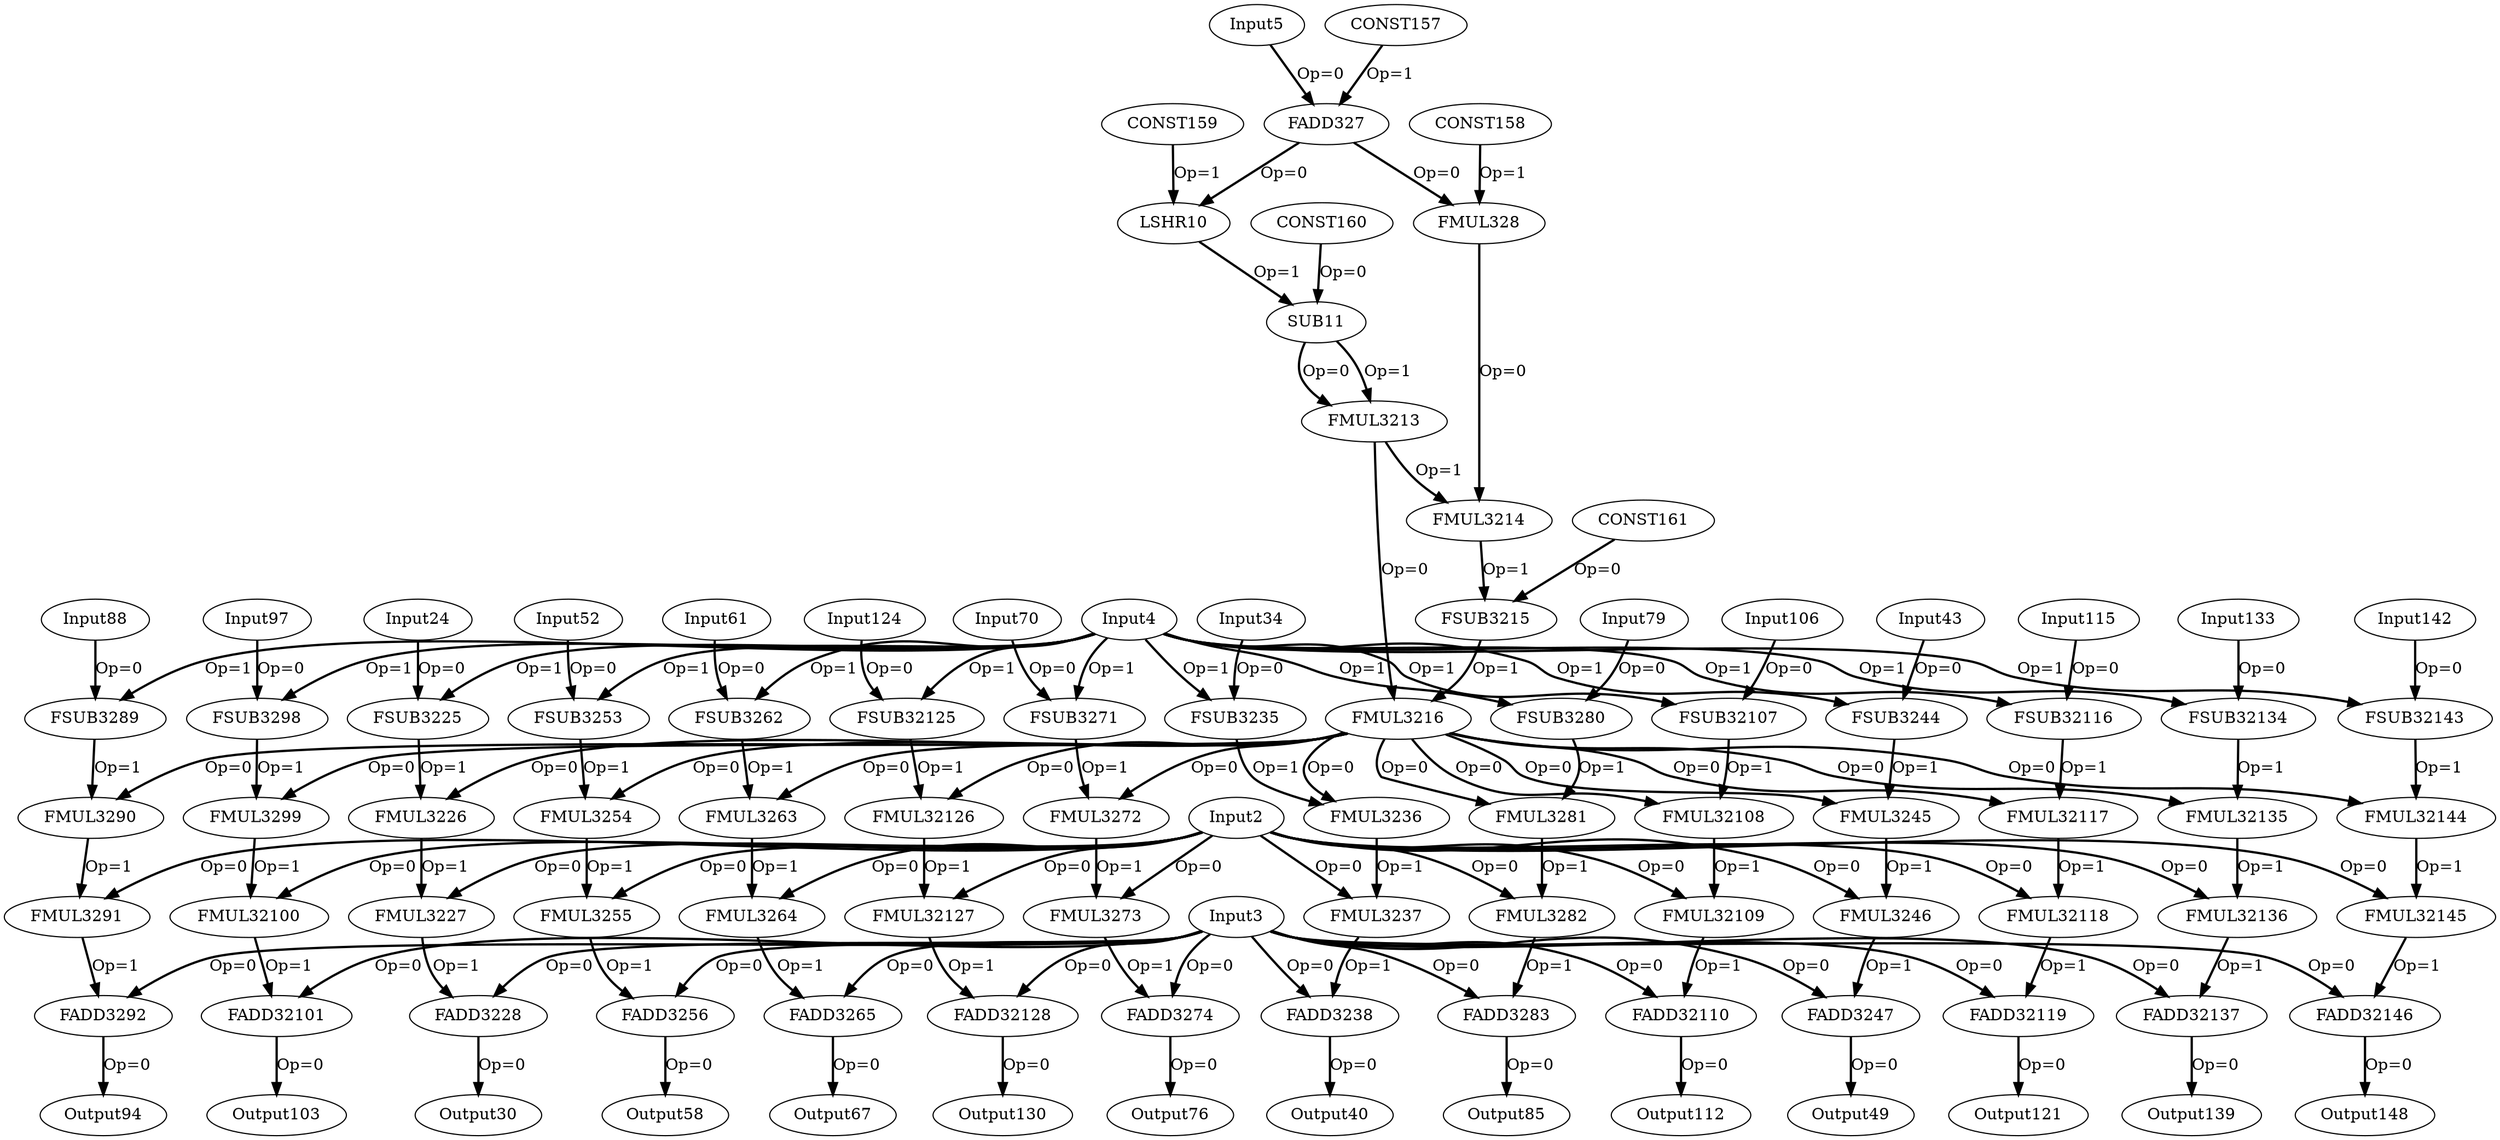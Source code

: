 Digraph G {
Input2[opcode=Input, ref_name="arg", size="0", offset="0, 0", pattern="0, 8"];
Input3[opcode=Input, ref_name="arg1", size="0", offset="0, 0", pattern="0, 8"];
Input4[opcode=Input, ref_name="arg2", size="0", offset="0, 0", pattern="0, 8"];
Input5[opcode=Input, ref_name="arg3", size="0", offset="0, 0", pattern="0, 8"];
FADD327[opcode=FADD32];
FMUL328[opcode=FMUL32];
LSHR10[opcode=LSHR];
SUB11[opcode=SUB];
FMUL3213[opcode=FMUL32];
FMUL3214[opcode=FMUL32];
FSUB3215[opcode=FSUB32];
FMUL3216[opcode=FMUL32];
Input24[opcode=Input, ref_name="arg4", size="7116", offset="0, 0", pattern="56, 8, 56, 16"];
FSUB3225[opcode=FSUB32];
FMUL3226[opcode=FMUL32];
FMUL3227[opcode=FMUL32];
FADD3228[opcode=FADD32];
Output30[opcode=Output, ref_name="arg5", size="7116", offset="0, 0", pattern="56, 8, 56, 16"];
Input34[opcode=Input, ref_name="arg4", size="7116", offset="0, 4", pattern="56, 8, 56, 16"];
FSUB3235[opcode=FSUB32];
FMUL3236[opcode=FMUL32];
FMUL3237[opcode=FMUL32];
FADD3238[opcode=FADD32];
Output40[opcode=Output, ref_name="arg5", size="7120", offset="0, 4", pattern="56, 8, 56, 16"];
Input43[opcode=Input, ref_name="arg4", size="7116", offset="0, 8", pattern="56, 8, 56, 16"];
FSUB3244[opcode=FSUB32];
FMUL3245[opcode=FMUL32];
FMUL3246[opcode=FMUL32];
FADD3247[opcode=FADD32];
Output49[opcode=Output, ref_name="arg5", size="7116", offset="8, 0", pattern="56, 8, 56, 16"];
Input52[opcode=Input, ref_name="arg4", size="7116", offset="0, 12", pattern="56, 8, 56, 16"];
FSUB3253[opcode=FSUB32];
FMUL3254[opcode=FMUL32];
FMUL3255[opcode=FMUL32];
FADD3256[opcode=FADD32];
Output58[opcode=Output, ref_name="arg5", size="7120", offset="8, 4", pattern="56, 8, 56, 16"];
Input61[opcode=Input, ref_name="arg4", size="7116", offset="0, 16", pattern="56, 8, 56, 16"];
FSUB3262[opcode=FSUB32];
FMUL3263[opcode=FMUL32];
FMUL3264[opcode=FMUL32];
FADD3265[opcode=FADD32];
Output67[opcode=Output, ref_name="arg5", size="7116", offset="16, 0", pattern="56, 8, 56, 16"];
Input70[opcode=Input, ref_name="arg4", size="7116", offset="0, 20", pattern="56, 8, 56, 16"];
FSUB3271[opcode=FSUB32];
FMUL3272[opcode=FMUL32];
FMUL3273[opcode=FMUL32];
FADD3274[opcode=FADD32];
Output76[opcode=Output, ref_name="arg5", size="7120", offset="16, 4", pattern="56, 8, 56, 16"];
Input79[opcode=Input, ref_name="arg4", size="7116", offset="0, 24", pattern="56, 8, 56, 16"];
FSUB3280[opcode=FSUB32];
FMUL3281[opcode=FMUL32];
FMUL3282[opcode=FMUL32];
FADD3283[opcode=FADD32];
Output85[opcode=Output, ref_name="arg5", size="7116", offset="24, 0", pattern="56, 8, 56, 16"];
Input88[opcode=Input, ref_name="arg4", size="7116", offset="0, 28", pattern="56, 8, 56, 16"];
FSUB3289[opcode=FSUB32];
FMUL3290[opcode=FMUL32];
FMUL3291[opcode=FMUL32];
FADD3292[opcode=FADD32];
Output94[opcode=Output, ref_name="arg5", size="7120", offset="24, 4", pattern="56, 8, 56, 16"];
Input97[opcode=Input, ref_name="arg4", size="7116", offset="0, 32", pattern="56, 8, 56, 16"];
FSUB3298[opcode=FSUB32];
FMUL3299[opcode=FMUL32];
FMUL32100[opcode=FMUL32];
FADD32101[opcode=FADD32];
Output103[opcode=Output, ref_name="arg5", size="7116", offset="32, 0", pattern="56, 8, 56, 16"];
Input106[opcode=Input, ref_name="arg4", size="7116", offset="0, 36", pattern="56, 8, 56, 16"];
FSUB32107[opcode=FSUB32];
FMUL32108[opcode=FMUL32];
FMUL32109[opcode=FMUL32];
FADD32110[opcode=FADD32];
Output112[opcode=Output, ref_name="arg5", size="7120", offset="32, 4", pattern="56, 8, 56, 16"];
Input115[opcode=Input, ref_name="arg4", size="7116", offset="0, 40", pattern="56, 8, 56, 16"];
FSUB32116[opcode=FSUB32];
FMUL32117[opcode=FMUL32];
FMUL32118[opcode=FMUL32];
FADD32119[opcode=FADD32];
Output121[opcode=Output, ref_name="arg5", size="7116", offset="40, 0", pattern="56, 8, 56, 16"];
Input124[opcode=Input, ref_name="arg4", size="7116", offset="0, 44", pattern="56, 8, 56, 16"];
FSUB32125[opcode=FSUB32];
FMUL32126[opcode=FMUL32];
FMUL32127[opcode=FMUL32];
FADD32128[opcode=FADD32];
Output130[opcode=Output, ref_name="arg5", size="7120", offset="40, 4", pattern="56, 8, 56, 16"];
Input133[opcode=Input, ref_name="arg4", size="7116", offset="0, 48", pattern="56, 8, 56, 16"];
FSUB32134[opcode=FSUB32];
FMUL32135[opcode=FMUL32];
FMUL32136[opcode=FMUL32];
FADD32137[opcode=FADD32];
Output139[opcode=Output, ref_name="arg5", size="7116", offset="48, 0", pattern="56, 8, 56, 16"];
Input142[opcode=Input, ref_name="arg4", size="7116", offset="0, 52", pattern="56, 8, 56, 16"];
FSUB32143[opcode=FSUB32];
FMUL32144[opcode=FMUL32];
FMUL32145[opcode=FMUL32];
FADD32146[opcode=FADD32];
Output148[opcode=Output, ref_name="arg5", size="7120", offset="48, 4", pattern="56, 8, 56, 16"];
CONST157[opcode=CONST, value=925353388];
CONST158[opcode=CONST, value=1056964608];
CONST159[opcode=CONST, value=1];
CONST160[opcode=CONST, value=1597463007];
CONST161[opcode=CONST, value=1069547520];
Input2 -> FMUL32145[operand = 0 ,color = black, style = bold, label = "Op=0"];
Input2 -> FMUL32136[operand = 0 ,color = black, style = bold, label = "Op=0"];
Input2 -> FMUL32127[operand = 0 ,color = black, style = bold, label = "Op=0"];
Input2 -> FMUL32118[operand = 0 ,color = black, style = bold, label = "Op=0"];
Input2 -> FMUL32109[operand = 0 ,color = black, style = bold, label = "Op=0"];
Input2 -> FMUL32100[operand = 0 ,color = black, style = bold, label = "Op=0"];
Input2 -> FMUL3291[operand = 0 ,color = black, style = bold, label = "Op=0"];
Input2 -> FMUL3282[operand = 0 ,color = black, style = bold, label = "Op=0"];
Input2 -> FMUL3273[operand = 0 ,color = black, style = bold, label = "Op=0"];
Input2 -> FMUL3264[operand = 0 ,color = black, style = bold, label = "Op=0"];
Input2 -> FMUL3255[operand = 0 ,color = black, style = bold, label = "Op=0"];
Input2 -> FMUL3246[operand = 0 ,color = black, style = bold, label = "Op=0"];
Input2 -> FMUL3237[operand = 0 ,color = black, style = bold, label = "Op=0"];
Input2 -> FMUL3227[operand = 0 ,color = black, style = bold, label = "Op=0"];
Input3 -> FADD32146[operand = 0 ,color = black, style = bold, label = "Op=0"];
Input3 -> FADD32137[operand = 0 ,color = black, style = bold, label = "Op=0"];
Input3 -> FADD32128[operand = 0 ,color = black, style = bold, label = "Op=0"];
Input3 -> FADD32119[operand = 0 ,color = black, style = bold, label = "Op=0"];
Input3 -> FADD32110[operand = 0 ,color = black, style = bold, label = "Op=0"];
Input3 -> FADD32101[operand = 0 ,color = black, style = bold, label = "Op=0"];
Input3 -> FADD3292[operand = 0 ,color = black, style = bold, label = "Op=0"];
Input3 -> FADD3283[operand = 0 ,color = black, style = bold, label = "Op=0"];
Input3 -> FADD3274[operand = 0 ,color = black, style = bold, label = "Op=0"];
Input3 -> FADD3265[operand = 0 ,color = black, style = bold, label = "Op=0"];
Input3 -> FADD3256[operand = 0 ,color = black, style = bold, label = "Op=0"];
Input3 -> FADD3247[operand = 0 ,color = black, style = bold, label = "Op=0"];
Input3 -> FADD3238[operand = 0 ,color = black, style = bold, label = "Op=0"];
Input3 -> FADD3228[operand = 0 ,color = black, style = bold, label = "Op=0"];
Input4 -> FSUB32143[operand = 1 ,color = black, style = bold, label = "Op=1"];
Input4 -> FSUB32134[operand = 1 ,color = black, style = bold, label = "Op=1"];
Input4 -> FSUB32125[operand = 1 ,color = black, style = bold, label = "Op=1"];
Input4 -> FSUB32116[operand = 1 ,color = black, style = bold, label = "Op=1"];
Input4 -> FSUB32107[operand = 1 ,color = black, style = bold, label = "Op=1"];
Input4 -> FSUB3298[operand = 1 ,color = black, style = bold, label = "Op=1"];
Input4 -> FSUB3289[operand = 1 ,color = black, style = bold, label = "Op=1"];
Input4 -> FSUB3280[operand = 1 ,color = black, style = bold, label = "Op=1"];
Input4 -> FSUB3271[operand = 1 ,color = black, style = bold, label = "Op=1"];
Input4 -> FSUB3262[operand = 1 ,color = black, style = bold, label = "Op=1"];
Input4 -> FSUB3253[operand = 1 ,color = black, style = bold, label = "Op=1"];
Input4 -> FSUB3244[operand = 1 ,color = black, style = bold, label = "Op=1"];
Input4 -> FSUB3235[operand = 1 ,color = black, style = bold, label = "Op=1"];
Input4 -> FSUB3225[operand = 1 ,color = black, style = bold, label = "Op=1"];
Input5 -> FADD327[operand = 0 ,color = black, style = bold, label = "Op=0"];
CONST157 -> FADD327[operand = 1 ,color = black, style = bold, label = "Op=1"];
FADD327 -> FMUL328[operand = 0 ,color = black, style = bold, label = "Op=0"];
CONST158 -> FMUL328[operand = 1 ,color = black, style = bold, label = "Op=1"];
FMUL328 -> FMUL3214[operand = 0 ,color = black, style = bold, label = "Op=0"];
CONST159 -> LSHR10[operand = 1 ,color = black, style = bold, label = "Op=1"];
LSHR10 -> SUB11[operand = 1 ,color = black, style = bold, label = "Op=1"];
CONST160 -> SUB11[operand = 0 ,color = black, style = bold, label = "Op=0"];
FMUL3213 -> FMUL3216[operand = 0 ,color = black, style = bold, label = "Op=0"];
FMUL3213 -> FMUL3214[operand = 1 ,color = black, style = bold, label = "Op=1"];
FMUL3214 -> FSUB3215[operand = 1 ,color = black, style = bold, label = "Op=1"];
CONST161 -> FSUB3215[operand = 0 ,color = black, style = bold, label = "Op=0"];
FSUB3215 -> FMUL3216[operand = 1 ,color = black, style = bold, label = "Op=1"];
FMUL3216 -> FMUL32144[operand = 0 ,color = black, style = bold, label = "Op=0"];
FMUL3216 -> FMUL32135[operand = 0 ,color = black, style = bold, label = "Op=0"];
FMUL3216 -> FMUL32126[operand = 0 ,color = black, style = bold, label = "Op=0"];
FMUL3216 -> FMUL32117[operand = 0 ,color = black, style = bold, label = "Op=0"];
FMUL3216 -> FMUL32108[operand = 0 ,color = black, style = bold, label = "Op=0"];
FMUL3216 -> FMUL3299[operand = 0 ,color = black, style = bold, label = "Op=0"];
FMUL3216 -> FMUL3290[operand = 0 ,color = black, style = bold, label = "Op=0"];
FMUL3216 -> FMUL3281[operand = 0 ,color = black, style = bold, label = "Op=0"];
FMUL3216 -> FMUL3272[operand = 0 ,color = black, style = bold, label = "Op=0"];
FMUL3216 -> FMUL3263[operand = 0 ,color = black, style = bold, label = "Op=0"];
FMUL3216 -> FMUL3254[operand = 0 ,color = black, style = bold, label = "Op=0"];
FMUL3216 -> FMUL3245[operand = 0 ,color = black, style = bold, label = "Op=0"];
FMUL3216 -> FMUL3236[operand = 0 ,color = black, style = bold, label = "Op=0"];
FMUL3216 -> FMUL3226[operand = 0 ,color = black, style = bold, label = "Op=0"];
Input24 -> FSUB3225[operand = 0 ,color = black, style = bold, label = "Op=0"];
FSUB3225 -> FMUL3226[operand = 1 ,color = black, style = bold, label = "Op=1"];
FMUL3226 -> FMUL3227[operand = 1 ,color = black, style = bold, label = "Op=1"];
FMUL3227 -> FADD3228[operand = 1 ,color = black, style = bold, label = "Op=1"];
FADD3228 -> Output30[operand = 0 ,color = black, style = bold, label = "Op=0"];
Input34 -> FSUB3235[operand = 0 ,color = black, style = bold, label = "Op=0"];
FSUB3235 -> FMUL3236[operand = 1 ,color = black, style = bold, label = "Op=1"];
FMUL3236 -> FMUL3237[operand = 1 ,color = black, style = bold, label = "Op=1"];
FMUL3237 -> FADD3238[operand = 1 ,color = black, style = bold, label = "Op=1"];
FADD3238 -> Output40[operand = 0 ,color = black, style = bold, label = "Op=0"];
Input43 -> FSUB3244[operand = 0 ,color = black, style = bold, label = "Op=0"];
FSUB3244 -> FMUL3245[operand = 1 ,color = black, style = bold, label = "Op=1"];
FMUL3245 -> FMUL3246[operand = 1 ,color = black, style = bold, label = "Op=1"];
FMUL3246 -> FADD3247[operand = 1 ,color = black, style = bold, label = "Op=1"];
FADD3247 -> Output49[operand = 0 ,color = black, style = bold, label = "Op=0"];
Input52 -> FSUB3253[operand = 0 ,color = black, style = bold, label = "Op=0"];
FSUB3253 -> FMUL3254[operand = 1 ,color = black, style = bold, label = "Op=1"];
FMUL3254 -> FMUL3255[operand = 1 ,color = black, style = bold, label = "Op=1"];
FMUL3255 -> FADD3256[operand = 1 ,color = black, style = bold, label = "Op=1"];
FADD3256 -> Output58[operand = 0 ,color = black, style = bold, label = "Op=0"];
Input61 -> FSUB3262[operand = 0 ,color = black, style = bold, label = "Op=0"];
FSUB3262 -> FMUL3263[operand = 1 ,color = black, style = bold, label = "Op=1"];
FMUL3263 -> FMUL3264[operand = 1 ,color = black, style = bold, label = "Op=1"];
FMUL3264 -> FADD3265[operand = 1 ,color = black, style = bold, label = "Op=1"];
FADD3265 -> Output67[operand = 0 ,color = black, style = bold, label = "Op=0"];
Input70 -> FSUB3271[operand = 0 ,color = black, style = bold, label = "Op=0"];
FSUB3271 -> FMUL3272[operand = 1 ,color = black, style = bold, label = "Op=1"];
FMUL3272 -> FMUL3273[operand = 1 ,color = black, style = bold, label = "Op=1"];
FMUL3273 -> FADD3274[operand = 1 ,color = black, style = bold, label = "Op=1"];
FADD3274 -> Output76[operand = 0 ,color = black, style = bold, label = "Op=0"];
Input79 -> FSUB3280[operand = 0 ,color = black, style = bold, label = "Op=0"];
FSUB3280 -> FMUL3281[operand = 1 ,color = black, style = bold, label = "Op=1"];
FMUL3281 -> FMUL3282[operand = 1 ,color = black, style = bold, label = "Op=1"];
FMUL3282 -> FADD3283[operand = 1 ,color = black, style = bold, label = "Op=1"];
FADD3283 -> Output85[operand = 0 ,color = black, style = bold, label = "Op=0"];
Input88 -> FSUB3289[operand = 0 ,color = black, style = bold, label = "Op=0"];
FSUB3289 -> FMUL3290[operand = 1 ,color = black, style = bold, label = "Op=1"];
FMUL3290 -> FMUL3291[operand = 1 ,color = black, style = bold, label = "Op=1"];
FMUL3291 -> FADD3292[operand = 1 ,color = black, style = bold, label = "Op=1"];
FADD3292 -> Output94[operand = 0 ,color = black, style = bold, label = "Op=0"];
Input97 -> FSUB3298[operand = 0 ,color = black, style = bold, label = "Op=0"];
FSUB3298 -> FMUL3299[operand = 1 ,color = black, style = bold, label = "Op=1"];
FMUL3299 -> FMUL32100[operand = 1 ,color = black, style = bold, label = "Op=1"];
FMUL32100 -> FADD32101[operand = 1 ,color = black, style = bold, label = "Op=1"];
FADD32101 -> Output103[operand = 0 ,color = black, style = bold, label = "Op=0"];
Input106 -> FSUB32107[operand = 0 ,color = black, style = bold, label = "Op=0"];
FSUB32107 -> FMUL32108[operand = 1 ,color = black, style = bold, label = "Op=1"];
FMUL32108 -> FMUL32109[operand = 1 ,color = black, style = bold, label = "Op=1"];
FMUL32109 -> FADD32110[operand = 1 ,color = black, style = bold, label = "Op=1"];
FADD32110 -> Output112[operand = 0 ,color = black, style = bold, label = "Op=0"];
Input115 -> FSUB32116[operand = 0 ,color = black, style = bold, label = "Op=0"];
FSUB32116 -> FMUL32117[operand = 1 ,color = black, style = bold, label = "Op=1"];
FMUL32117 -> FMUL32118[operand = 1 ,color = black, style = bold, label = "Op=1"];
FMUL32118 -> FADD32119[operand = 1 ,color = black, style = bold, label = "Op=1"];
FADD32119 -> Output121[operand = 0 ,color = black, style = bold, label = "Op=0"];
Input124 -> FSUB32125[operand = 0 ,color = black, style = bold, label = "Op=0"];
FSUB32125 -> FMUL32126[operand = 1 ,color = black, style = bold, label = "Op=1"];
FMUL32126 -> FMUL32127[operand = 1 ,color = black, style = bold, label = "Op=1"];
FMUL32127 -> FADD32128[operand = 1 ,color = black, style = bold, label = "Op=1"];
FADD32128 -> Output130[operand = 0 ,color = black, style = bold, label = "Op=0"];
Input133 -> FSUB32134[operand = 0 ,color = black, style = bold, label = "Op=0"];
FSUB32134 -> FMUL32135[operand = 1 ,color = black, style = bold, label = "Op=1"];
FMUL32135 -> FMUL32136[operand = 1 ,color = black, style = bold, label = "Op=1"];
FMUL32136 -> FADD32137[operand = 1 ,color = black, style = bold, label = "Op=1"];
FADD32137 -> Output139[operand = 0 ,color = black, style = bold, label = "Op=0"];
Input142 -> FSUB32143[operand = 0 ,color = black, style = bold, label = "Op=0"];
FSUB32143 -> FMUL32144[operand = 1 ,color = black, style = bold, label = "Op=1"];
FMUL32144 -> FMUL32145[operand = 1 ,color = black, style = bold, label = "Op=1"];
FMUL32145 -> FADD32146[operand = 1 ,color = black, style = bold, label = "Op=1"];
FADD32146 -> Output148[operand = 0 ,color = black, style = bold, label = "Op=0"];
FADD327 -> LSHR10[operand = 0 ,color = black, style = bold, label = "Op=0"];
SUB11 -> FMUL3213[operand = 1 ,color = black, style = bold, label = "Op=1"];
SUB11 -> FMUL3213[operand = 0 ,color = black, style = bold, label = "Op=0"];
}
